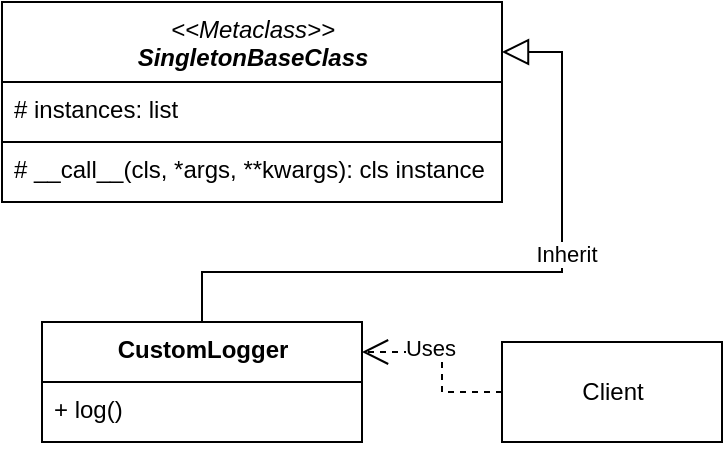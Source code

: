 <mxfile version="14.5.1" type="device"><diagram id="C5RBs43oDa-KdzZeNtuy" name="Page-1"><mxGraphModel dx="1350" dy="816" grid="1" gridSize="10" guides="1" tooltips="1" connect="1" arrows="1" fold="1" page="1" pageScale="1" pageWidth="827" pageHeight="1169" math="0" shadow="0"><root><mxCell id="WIyWlLk6GJQsqaUBKTNV-0"/><mxCell id="WIyWlLk6GJQsqaUBKTNV-1" parent="WIyWlLk6GJQsqaUBKTNV-0"/><mxCell id="i1VqJMLmJF1E0mgOY-dX-4" value="&amp;lt;&amp;lt;Metaclass&amp;gt;&amp;gt;&lt;br&gt;&lt;b&gt;SingletonBaseClass&lt;/b&gt;" style="swimlane;fontStyle=2;align=center;verticalAlign=top;childLayout=stackLayout;horizontal=1;startSize=40;horizontalStack=0;resizeParent=1;resizeParentMax=0;resizeLast=0;collapsible=1;marginBottom=0;html=1;" vertex="1" parent="WIyWlLk6GJQsqaUBKTNV-1"><mxGeometry x="20" y="20" width="250" height="100" as="geometry"/></mxCell><mxCell id="i1VqJMLmJF1E0mgOY-dX-5" value="# instances: list" style="text;strokeColor=none;fillColor=none;align=left;verticalAlign=top;spacingLeft=4;spacingRight=4;overflow=hidden;rotatable=0;points=[[0,0.5],[1,0.5]];portConstraint=eastwest;" vertex="1" parent="i1VqJMLmJF1E0mgOY-dX-4"><mxGeometry y="40" width="250" height="30" as="geometry"/></mxCell><mxCell id="i1VqJMLmJF1E0mgOY-dX-6" value="# __call__(cls, *args, **kwargs): cls instance" style="text;fillColor=none;align=left;verticalAlign=top;spacingLeft=4;spacingRight=4;overflow=hidden;rotatable=0;points=[[0,0.5],[1,0.5]];portConstraint=eastwest;strokeColor=#000000;" vertex="1" parent="i1VqJMLmJF1E0mgOY-dX-4"><mxGeometry y="70" width="250" height="30" as="geometry"/></mxCell><mxCell id="i1VqJMLmJF1E0mgOY-dX-7" value="&lt;span style=&quot;font-style: normal&quot;&gt;&lt;b&gt;CustomLogger&lt;/b&gt;&lt;/span&gt;" style="swimlane;fontStyle=2;align=center;verticalAlign=top;childLayout=stackLayout;horizontal=1;startSize=30;horizontalStack=0;resizeParent=1;resizeParentMax=0;resizeLast=0;collapsible=1;marginBottom=0;html=1;strokeColor=#000000;" vertex="1" parent="WIyWlLk6GJQsqaUBKTNV-1"><mxGeometry x="40" y="180" width="160" height="60" as="geometry"/></mxCell><mxCell id="i1VqJMLmJF1E0mgOY-dX-8" value="+ log()" style="text;strokeColor=none;fillColor=none;align=left;verticalAlign=top;spacingLeft=4;spacingRight=4;overflow=hidden;rotatable=0;points=[[0,0.5],[1,0.5]];portConstraint=eastwest;" vertex="1" parent="i1VqJMLmJF1E0mgOY-dX-7"><mxGeometry y="30" width="160" height="30" as="geometry"/></mxCell><mxCell id="i1VqJMLmJF1E0mgOY-dX-9" style="edgeStyle=orthogonalEdgeStyle;rounded=0;orthogonalLoop=1;jettySize=auto;html=1;exitX=0.5;exitY=0;exitDx=0;exitDy=0;entryX=1;entryY=0.25;entryDx=0;entryDy=0;endSize=11;startSize=11;endArrow=block;endFill=0;" edge="1" parent="WIyWlLk6GJQsqaUBKTNV-1" source="i1VqJMLmJF1E0mgOY-dX-7" target="i1VqJMLmJF1E0mgOY-dX-4"><mxGeometry relative="1" as="geometry"><mxPoint x="60" y="475" as="sourcePoint"/><mxPoint x="140" y="370" as="targetPoint"/></mxGeometry></mxCell><mxCell id="i1VqJMLmJF1E0mgOY-dX-10" value="Inherit" style="edgeLabel;html=1;align=center;verticalAlign=middle;resizable=0;points=[];fontColor=#000000;" vertex="1" connectable="0" parent="i1VqJMLmJF1E0mgOY-dX-9"><mxGeometry x="0.241" y="-2" relative="1" as="geometry"><mxPoint as="offset"/></mxGeometry></mxCell><mxCell id="i1VqJMLmJF1E0mgOY-dX-11" value="Client" style="html=1;fontColor=#000000;strokeColor=#000000;" vertex="1" parent="WIyWlLk6GJQsqaUBKTNV-1"><mxGeometry x="270" y="190" width="110" height="50" as="geometry"/></mxCell><mxCell id="i1VqJMLmJF1E0mgOY-dX-12" style="edgeStyle=orthogonalEdgeStyle;rounded=0;orthogonalLoop=1;jettySize=auto;html=1;exitX=0;exitY=0.5;exitDx=0;exitDy=0;endSize=11;startSize=11;endArrow=open;endFill=0;dashed=1;fontColor=#000000;entryX=1;entryY=0.25;entryDx=0;entryDy=0;" edge="1" source="i1VqJMLmJF1E0mgOY-dX-11" parent="WIyWlLk6GJQsqaUBKTNV-1" target="i1VqJMLmJF1E0mgOY-dX-7"><mxGeometry relative="1" as="geometry"><mxPoint x="429.2" y="220.049" as="sourcePoint"/><mxPoint x="400" y="308" as="targetPoint"/></mxGeometry></mxCell><mxCell id="i1VqJMLmJF1E0mgOY-dX-13" value="Uses" style="edgeLabel;html=1;align=center;verticalAlign=middle;resizable=0;points=[];fontColor=#000000;" vertex="1" connectable="0" parent="i1VqJMLmJF1E0mgOY-dX-12"><mxGeometry x="0.241" y="-2" relative="1" as="geometry"><mxPoint as="offset"/></mxGeometry></mxCell></root></mxGraphModel></diagram></mxfile>